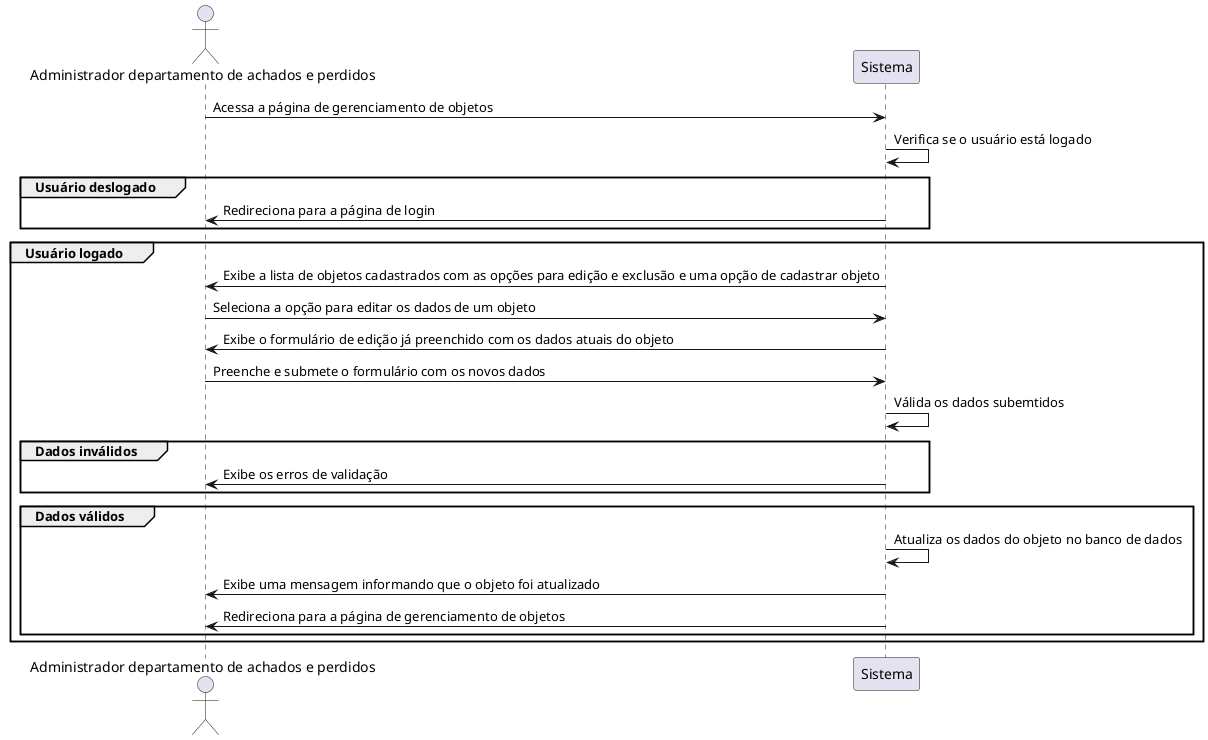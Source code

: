 @startuml RAP04

actor "Administrador departamento de achados e perdidos" as admin
participant "Sistema" as sistema

admin -> sistema: Acessa a página de gerenciamento de objetos
sistema -> sistema: Verifica se o usuário está logado

group Usuário deslogado
  sistema -> admin: Redireciona para a página de login
end

group Usuário logado
  sistema -> admin: Exibe a lista de objetos cadastrados com as opções para edição e exclusão e uma opção de cadastrar objeto
  admin -> sistema: Seleciona a opção para editar os dados de um objeto
  sistema -> admin: Exibe o formulário de edição já preenchido com os dados atuais do objeto
  admin -> sistema: Preenche e submete o formulário com os novos dados
  sistema -> sistema: Válida os dados subemtidos

  group Dados inválidos
    sistema -> admin: Exibe os erros de validação
  end

  group Dados válidos
    sistema -> sistema: Atualiza os dados do objeto no banco de dados
    sistema -> admin: Exibe uma mensagem informando que o objeto foi atualizado
    sistema -> admin: Redireciona para a página de gerenciamento de objetos
  end
end

@enduml
